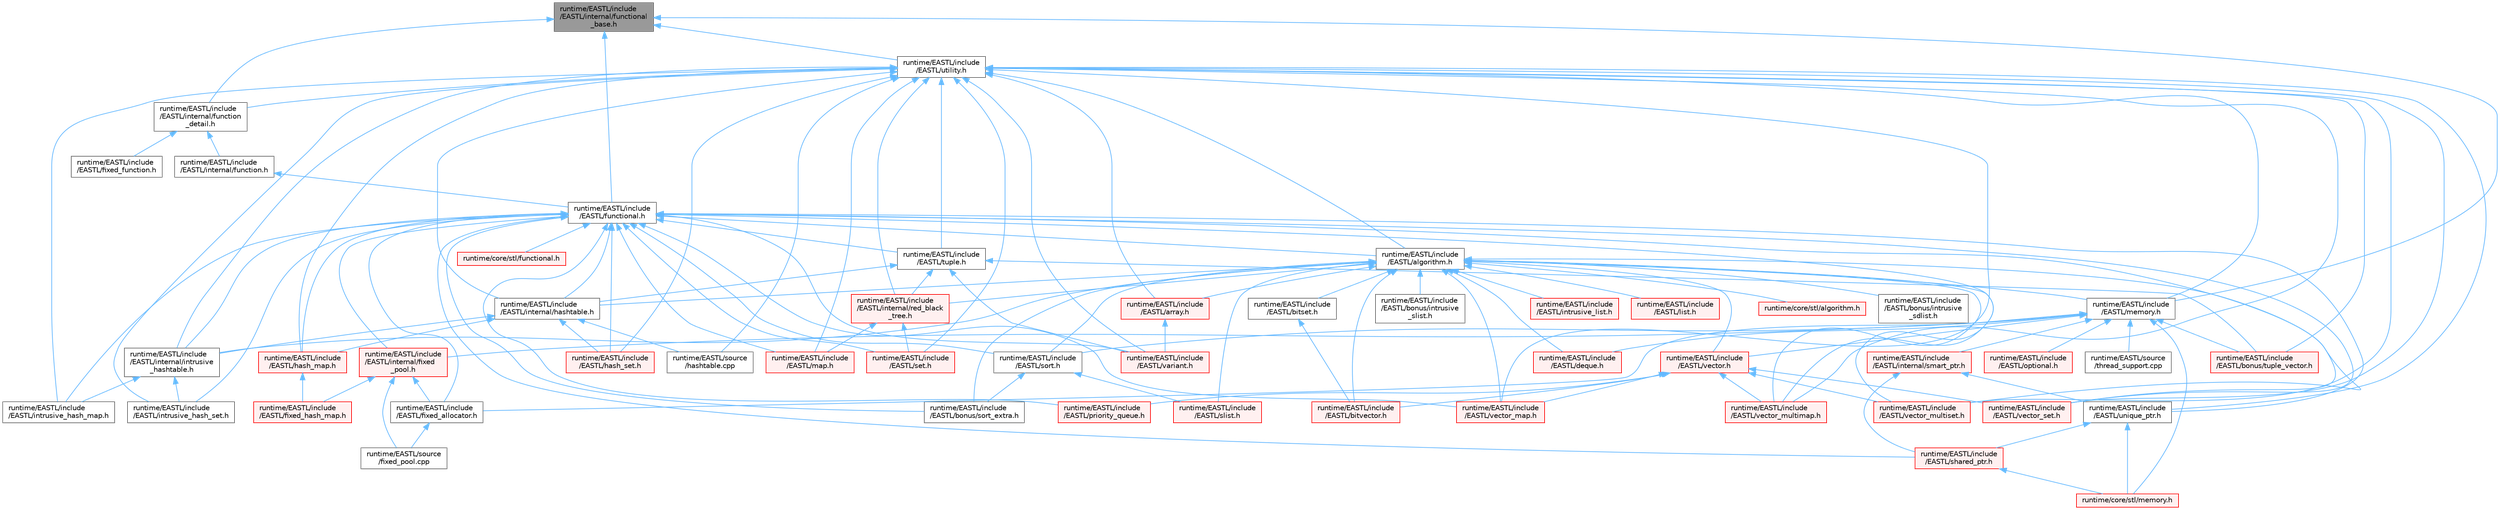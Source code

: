 digraph "runtime/EASTL/include/EASTL/internal/functional_base.h"
{
 // LATEX_PDF_SIZE
  bgcolor="transparent";
  edge [fontname=Helvetica,fontsize=10,labelfontname=Helvetica,labelfontsize=10];
  node [fontname=Helvetica,fontsize=10,shape=box,height=0.2,width=0.4];
  Node1 [id="Node000001",label="runtime/EASTL/include\l/EASTL/internal/functional\l_base.h",height=0.2,width=0.4,color="gray40", fillcolor="grey60", style="filled", fontcolor="black",tooltip=" "];
  Node1 -> Node2 [id="edge1_Node000001_Node000002",dir="back",color="steelblue1",style="solid",tooltip=" "];
  Node2 [id="Node000002",label="runtime/EASTL/include\l/EASTL/functional.h",height=0.2,width=0.4,color="grey40", fillcolor="white", style="filled",URL="$_e_a_s_t_l_2include_2_e_a_s_t_l_2functional_8h.html",tooltip=" "];
  Node2 -> Node3 [id="edge2_Node000002_Node000003",dir="back",color="steelblue1",style="solid",tooltip=" "];
  Node3 [id="Node000003",label="runtime/EASTL/include\l/EASTL/algorithm.h",height=0.2,width=0.4,color="grey40", fillcolor="white", style="filled",URL="$_e_a_s_t_l_2include_2_e_a_s_t_l_2algorithm_8h.html",tooltip=" "];
  Node3 -> Node4 [id="edge3_Node000003_Node000004",dir="back",color="steelblue1",style="solid",tooltip=" "];
  Node4 [id="Node000004",label="runtime/EASTL/include\l/EASTL/array.h",height=0.2,width=0.4,color="red", fillcolor="#FFF0F0", style="filled",URL="$array_8h.html",tooltip=" "];
  Node4 -> Node417 [id="edge4_Node000004_Node000417",dir="back",color="steelblue1",style="solid",tooltip=" "];
  Node417 [id="Node000417",label="runtime/EASTL/include\l/EASTL/variant.h",height=0.2,width=0.4,color="red", fillcolor="#FFF0F0", style="filled",URL="$_e_a_s_t_l_2include_2_e_a_s_t_l_2variant_8h.html",tooltip=" "];
  Node3 -> Node72 [id="edge5_Node000003_Node000072",dir="back",color="steelblue1",style="solid",tooltip=" "];
  Node72 [id="Node000072",label="runtime/EASTL/include\l/EASTL/bitset.h",height=0.2,width=0.4,color="grey40", fillcolor="white", style="filled",URL="$bitset_8h.html",tooltip=" "];
  Node72 -> Node73 [id="edge6_Node000072_Node000073",dir="back",color="steelblue1",style="solid",tooltip=" "];
  Node73 [id="Node000073",label="runtime/EASTL/include\l/EASTL/bitvector.h",height=0.2,width=0.4,color="red", fillcolor="#FFF0F0", style="filled",URL="$bitvector_8h.html",tooltip=" "];
  Node3 -> Node73 [id="edge7_Node000003_Node000073",dir="back",color="steelblue1",style="solid",tooltip=" "];
  Node3 -> Node419 [id="edge8_Node000003_Node000419",dir="back",color="steelblue1",style="solid",tooltip=" "];
  Node419 [id="Node000419",label="runtime/EASTL/include\l/EASTL/bonus/intrusive\l_sdlist.h",height=0.2,width=0.4,color="grey40", fillcolor="white", style="filled",URL="$intrusive__sdlist_8h.html",tooltip=" "];
  Node3 -> Node420 [id="edge9_Node000003_Node000420",dir="back",color="steelblue1",style="solid",tooltip=" "];
  Node420 [id="Node000420",label="runtime/EASTL/include\l/EASTL/bonus/intrusive\l_slist.h",height=0.2,width=0.4,color="grey40", fillcolor="white", style="filled",URL="$intrusive__slist_8h.html",tooltip=" "];
  Node3 -> Node421 [id="edge10_Node000003_Node000421",dir="back",color="steelblue1",style="solid",tooltip=" "];
  Node421 [id="Node000421",label="runtime/EASTL/include\l/EASTL/bonus/sort_extra.h",height=0.2,width=0.4,color="grey40", fillcolor="white", style="filled",URL="$sort__extra_8h.html",tooltip=" "];
  Node3 -> Node422 [id="edge11_Node000003_Node000422",dir="back",color="steelblue1",style="solid",tooltip=" "];
  Node422 [id="Node000422",label="runtime/EASTL/include\l/EASTL/deque.h",height=0.2,width=0.4,color="red", fillcolor="#FFF0F0", style="filled",URL="$_e_a_s_t_l_2include_2_e_a_s_t_l_2deque_8h.html",tooltip=" "];
  Node3 -> Node98 [id="edge12_Node000003_Node000098",dir="back",color="steelblue1",style="solid",tooltip=" "];
  Node98 [id="Node000098",label="runtime/EASTL/include\l/EASTL/internal/hashtable.h",height=0.2,width=0.4,color="grey40", fillcolor="white", style="filled",URL="$hashtable_8h.html",tooltip=" "];
  Node98 -> Node99 [id="edge13_Node000098_Node000099",dir="back",color="steelblue1",style="solid",tooltip=" "];
  Node99 [id="Node000099",label="runtime/EASTL/include\l/EASTL/hash_map.h",height=0.2,width=0.4,color="red", fillcolor="#FFF0F0", style="filled",URL="$hash__map_8h.html",tooltip=" "];
  Node99 -> Node100 [id="edge14_Node000099_Node000100",dir="back",color="steelblue1",style="solid",tooltip=" "];
  Node100 [id="Node000100",label="runtime/EASTL/include\l/EASTL/fixed_hash_map.h",height=0.2,width=0.4,color="red", fillcolor="#FFF0F0", style="filled",URL="$fixed__hash__map_8h.html",tooltip=" "];
  Node98 -> Node105 [id="edge15_Node000098_Node000105",dir="back",color="steelblue1",style="solid",tooltip=" "];
  Node105 [id="Node000105",label="runtime/EASTL/include\l/EASTL/hash_set.h",height=0.2,width=0.4,color="red", fillcolor="#FFF0F0", style="filled",URL="$hash__set_8h.html",tooltip=" "];
  Node98 -> Node108 [id="edge16_Node000098_Node000108",dir="back",color="steelblue1",style="solid",tooltip=" "];
  Node108 [id="Node000108",label="runtime/EASTL/include\l/EASTL/internal/intrusive\l_hashtable.h",height=0.2,width=0.4,color="grey40", fillcolor="white", style="filled",URL="$intrusive__hashtable_8h.html",tooltip=" "];
  Node108 -> Node109 [id="edge17_Node000108_Node000109",dir="back",color="steelblue1",style="solid",tooltip=" "];
  Node109 [id="Node000109",label="runtime/EASTL/include\l/EASTL/intrusive_hash_map.h",height=0.2,width=0.4,color="grey40", fillcolor="white", style="filled",URL="$intrusive__hash__map_8h.html",tooltip=" "];
  Node108 -> Node110 [id="edge18_Node000108_Node000110",dir="back",color="steelblue1",style="solid",tooltip=" "];
  Node110 [id="Node000110",label="runtime/EASTL/include\l/EASTL/intrusive_hash_set.h",height=0.2,width=0.4,color="grey40", fillcolor="white", style="filled",URL="$intrusive__hash__set_8h.html",tooltip=" "];
  Node98 -> Node111 [id="edge19_Node000098_Node000111",dir="back",color="steelblue1",style="solid",tooltip=" "];
  Node111 [id="Node000111",label="runtime/EASTL/source\l/hashtable.cpp",height=0.2,width=0.4,color="grey40", fillcolor="white", style="filled",URL="$hashtable_8cpp.html",tooltip=" "];
  Node3 -> Node108 [id="edge20_Node000003_Node000108",dir="back",color="steelblue1",style="solid",tooltip=" "];
  Node3 -> Node426 [id="edge21_Node000003_Node000426",dir="back",color="steelblue1",style="solid",tooltip=" "];
  Node426 [id="Node000426",label="runtime/EASTL/include\l/EASTL/internal/red_black\l_tree.h",height=0.2,width=0.4,color="red", fillcolor="#FFF0F0", style="filled",URL="$red__black__tree_8h.html",tooltip=" "];
  Node426 -> Node427 [id="edge22_Node000426_Node000427",dir="back",color="steelblue1",style="solid",tooltip=" "];
  Node427 [id="Node000427",label="runtime/EASTL/include\l/EASTL/map.h",height=0.2,width=0.4,color="red", fillcolor="#FFF0F0", style="filled",URL="$_e_a_s_t_l_2include_2_e_a_s_t_l_2map_8h.html",tooltip=" "];
  Node426 -> Node431 [id="edge23_Node000426_Node000431",dir="back",color="steelblue1",style="solid",tooltip=" "];
  Node431 [id="Node000431",label="runtime/EASTL/include\l/EASTL/set.h",height=0.2,width=0.4,color="red", fillcolor="#FFF0F0", style="filled",URL="$set_8h.html",tooltip=" "];
  Node3 -> Node434 [id="edge24_Node000003_Node000434",dir="back",color="steelblue1",style="solid",tooltip=" "];
  Node434 [id="Node000434",label="runtime/EASTL/include\l/EASTL/intrusive_list.h",height=0.2,width=0.4,color="red", fillcolor="#FFF0F0", style="filled",URL="$intrusive__list_8h.html",tooltip=" "];
  Node3 -> Node436 [id="edge25_Node000003_Node000436",dir="back",color="steelblue1",style="solid",tooltip=" "];
  Node436 [id="Node000436",label="runtime/EASTL/include\l/EASTL/list.h",height=0.2,width=0.4,color="red", fillcolor="#FFF0F0", style="filled",URL="$_e_a_s_t_l_2include_2_e_a_s_t_l_2list_8h.html",tooltip=" "];
  Node3 -> Node439 [id="edge26_Node000003_Node000439",dir="back",color="steelblue1",style="solid",tooltip=" "];
  Node439 [id="Node000439",label="runtime/EASTL/include\l/EASTL/memory.h",height=0.2,width=0.4,color="grey40", fillcolor="white", style="filled",URL="$_e_a_s_t_l_2include_2_e_a_s_t_l_2memory_8h.html",tooltip=" "];
  Node439 -> Node440 [id="edge27_Node000439_Node000440",dir="back",color="steelblue1",style="solid",tooltip=" "];
  Node440 [id="Node000440",label="runtime/EASTL/include\l/EASTL/bonus/tuple_vector.h",height=0.2,width=0.4,color="red", fillcolor="#FFF0F0", style="filled",URL="$tuple__vector_8h.html",tooltip=" "];
  Node439 -> Node422 [id="edge28_Node000439_Node000422",dir="back",color="steelblue1",style="solid",tooltip=" "];
  Node439 -> Node442 [id="edge29_Node000439_Node000442",dir="back",color="steelblue1",style="solid",tooltip=" "];
  Node442 [id="Node000442",label="runtime/EASTL/include\l/EASTL/fixed_allocator.h",height=0.2,width=0.4,color="grey40", fillcolor="white", style="filled",URL="$fixed__allocator_8h.html",tooltip=" "];
  Node442 -> Node443 [id="edge30_Node000442_Node000443",dir="back",color="steelblue1",style="solid",tooltip=" "];
  Node443 [id="Node000443",label="runtime/EASTL/source\l/fixed_pool.cpp",height=0.2,width=0.4,color="grey40", fillcolor="white", style="filled",URL="$fixed__pool_8cpp.html",tooltip=" "];
  Node439 -> Node444 [id="edge31_Node000439_Node000444",dir="back",color="steelblue1",style="solid",tooltip=" "];
  Node444 [id="Node000444",label="runtime/EASTL/include\l/EASTL/internal/fixed\l_pool.h",height=0.2,width=0.4,color="red", fillcolor="#FFF0F0", style="filled",URL="$fixed__pool_8h.html",tooltip=" "];
  Node444 -> Node442 [id="edge32_Node000444_Node000442",dir="back",color="steelblue1",style="solid",tooltip=" "];
  Node444 -> Node100 [id="edge33_Node000444_Node000100",dir="back",color="steelblue1",style="solid",tooltip=" "];
  Node444 -> Node443 [id="edge34_Node000444_Node000443",dir="back",color="steelblue1",style="solid",tooltip=" "];
  Node439 -> Node449 [id="edge35_Node000439_Node000449",dir="back",color="steelblue1",style="solid",tooltip=" "];
  Node449 [id="Node000449",label="runtime/EASTL/include\l/EASTL/internal/smart_ptr.h",height=0.2,width=0.4,color="red", fillcolor="#FFF0F0", style="filled",URL="$smart__ptr_8h.html",tooltip=" "];
  Node449 -> Node93 [id="edge36_Node000449_Node000093",dir="back",color="steelblue1",style="solid",tooltip=" "];
  Node93 [id="Node000093",label="runtime/EASTL/include\l/EASTL/shared_ptr.h",height=0.2,width=0.4,color="red", fillcolor="#FFF0F0", style="filled",URL="$shared__ptr_8h.html",tooltip=" "];
  Node93 -> Node6 [id="edge37_Node000093_Node000006",dir="back",color="steelblue1",style="solid",tooltip=" "];
  Node6 [id="Node000006",label="runtime/core/stl/memory.h",height=0.2,width=0.4,color="red", fillcolor="#FFF0F0", style="filled",URL="$core_2stl_2memory_8h.html",tooltip=" "];
  Node449 -> Node455 [id="edge38_Node000449_Node000455",dir="back",color="steelblue1",style="solid",tooltip=" "];
  Node455 [id="Node000455",label="runtime/EASTL/include\l/EASTL/unique_ptr.h",height=0.2,width=0.4,color="grey40", fillcolor="white", style="filled",URL="$unique__ptr_8h.html",tooltip=" "];
  Node455 -> Node93 [id="edge39_Node000455_Node000093",dir="back",color="steelblue1",style="solid",tooltip=" "];
  Node455 -> Node6 [id="edge40_Node000455_Node000006",dir="back",color="steelblue1",style="solid",tooltip=" "];
  Node439 -> Node456 [id="edge41_Node000439_Node000456",dir="back",color="steelblue1",style="solid",tooltip=" "];
  Node456 [id="Node000456",label="runtime/EASTL/include\l/EASTL/optional.h",height=0.2,width=0.4,color="red", fillcolor="#FFF0F0", style="filled",URL="$_e_a_s_t_l_2include_2_e_a_s_t_l_2optional_8h.html",tooltip=" "];
  Node439 -> Node459 [id="edge42_Node000439_Node000459",dir="back",color="steelblue1",style="solid",tooltip=" "];
  Node459 [id="Node000459",label="runtime/EASTL/include\l/EASTL/sort.h",height=0.2,width=0.4,color="grey40", fillcolor="white", style="filled",URL="$sort_8h.html",tooltip=" "];
  Node459 -> Node421 [id="edge43_Node000459_Node000421",dir="back",color="steelblue1",style="solid",tooltip=" "];
  Node459 -> Node460 [id="edge44_Node000459_Node000460",dir="back",color="steelblue1",style="solid",tooltip=" "];
  Node460 [id="Node000460",label="runtime/EASTL/include\l/EASTL/slist.h",height=0.2,width=0.4,color="red", fillcolor="#FFF0F0", style="filled",URL="$slist_8h.html",tooltip=" "];
  Node439 -> Node461 [id="edge45_Node000439_Node000461",dir="back",color="steelblue1",style="solid",tooltip=" "];
  Node461 [id="Node000461",label="runtime/EASTL/include\l/EASTL/vector.h",height=0.2,width=0.4,color="red", fillcolor="#FFF0F0", style="filled",URL="$_e_a_s_t_l_2include_2_e_a_s_t_l_2vector_8h.html",tooltip=" "];
  Node461 -> Node73 [id="edge46_Node000461_Node000073",dir="back",color="steelblue1",style="solid",tooltip=" "];
  Node461 -> Node463 [id="edge47_Node000461_Node000463",dir="back",color="steelblue1",style="solid",tooltip=" "];
  Node463 [id="Node000463",label="runtime/EASTL/include\l/EASTL/priority_queue.h",height=0.2,width=0.4,color="red", fillcolor="#FFF0F0", style="filled",URL="$_e_a_s_t_l_2include_2_e_a_s_t_l_2priority__queue_8h.html",tooltip=" "];
  Node461 -> Node467 [id="edge48_Node000461_Node000467",dir="back",color="steelblue1",style="solid",tooltip=" "];
  Node467 [id="Node000467",label="runtime/EASTL/include\l/EASTL/vector_map.h",height=0.2,width=0.4,color="red", fillcolor="#FFF0F0", style="filled",URL="$_e_a_s_t_l_2include_2_e_a_s_t_l_2vector__map_8h.html",tooltip=" "];
  Node461 -> Node469 [id="edge49_Node000461_Node000469",dir="back",color="steelblue1",style="solid",tooltip=" "];
  Node469 [id="Node000469",label="runtime/EASTL/include\l/EASTL/vector_multimap.h",height=0.2,width=0.4,color="red", fillcolor="#FFF0F0", style="filled",URL="$vector__multimap_8h.html",tooltip=" "];
  Node461 -> Node470 [id="edge50_Node000461_Node000470",dir="back",color="steelblue1",style="solid",tooltip=" "];
  Node470 [id="Node000470",label="runtime/EASTL/include\l/EASTL/vector_multiset.h",height=0.2,width=0.4,color="red", fillcolor="#FFF0F0", style="filled",URL="$vector__multiset_8h.html",tooltip=" "];
  Node461 -> Node471 [id="edge51_Node000461_Node000471",dir="back",color="steelblue1",style="solid",tooltip=" "];
  Node471 [id="Node000471",label="runtime/EASTL/include\l/EASTL/vector_set.h",height=0.2,width=0.4,color="red", fillcolor="#FFF0F0", style="filled",URL="$vector__set_8h.html",tooltip=" "];
  Node439 -> Node473 [id="edge52_Node000439_Node000473",dir="back",color="steelblue1",style="solid",tooltip=" "];
  Node473 [id="Node000473",label="runtime/EASTL/source\l/thread_support.cpp",height=0.2,width=0.4,color="grey40", fillcolor="white", style="filled",URL="$thread__support_8cpp.html",tooltip=" "];
  Node439 -> Node6 [id="edge53_Node000439_Node000006",dir="back",color="steelblue1",style="solid",tooltip=" "];
  Node3 -> Node460 [id="edge54_Node000003_Node000460",dir="back",color="steelblue1",style="solid",tooltip=" "];
  Node3 -> Node459 [id="edge55_Node000003_Node000459",dir="back",color="steelblue1",style="solid",tooltip=" "];
  Node3 -> Node461 [id="edge56_Node000003_Node000461",dir="back",color="steelblue1",style="solid",tooltip=" "];
  Node3 -> Node467 [id="edge57_Node000003_Node000467",dir="back",color="steelblue1",style="solid",tooltip=" "];
  Node3 -> Node469 [id="edge58_Node000003_Node000469",dir="back",color="steelblue1",style="solid",tooltip=" "];
  Node3 -> Node470 [id="edge59_Node000003_Node000470",dir="back",color="steelblue1",style="solid",tooltip=" "];
  Node3 -> Node471 [id="edge60_Node000003_Node000471",dir="back",color="steelblue1",style="solid",tooltip=" "];
  Node3 -> Node474 [id="edge61_Node000003_Node000474",dir="back",color="steelblue1",style="solid",tooltip=" "];
  Node474 [id="Node000474",label="runtime/core/stl/algorithm.h",height=0.2,width=0.4,color="red", fillcolor="#FFF0F0", style="filled",URL="$core_2stl_2algorithm_8h.html",tooltip=" "];
  Node2 -> Node421 [id="edge62_Node000002_Node000421",dir="back",color="steelblue1",style="solid",tooltip=" "];
  Node2 -> Node442 [id="edge63_Node000002_Node000442",dir="back",color="steelblue1",style="solid",tooltip=" "];
  Node2 -> Node99 [id="edge64_Node000002_Node000099",dir="back",color="steelblue1",style="solid",tooltip=" "];
  Node2 -> Node105 [id="edge65_Node000002_Node000105",dir="back",color="steelblue1",style="solid",tooltip=" "];
  Node2 -> Node444 [id="edge66_Node000002_Node000444",dir="back",color="steelblue1",style="solid",tooltip=" "];
  Node2 -> Node98 [id="edge67_Node000002_Node000098",dir="back",color="steelblue1",style="solid",tooltip=" "];
  Node2 -> Node108 [id="edge68_Node000002_Node000108",dir="back",color="steelblue1",style="solid",tooltip=" "];
  Node2 -> Node109 [id="edge69_Node000002_Node000109",dir="back",color="steelblue1",style="solid",tooltip=" "];
  Node2 -> Node110 [id="edge70_Node000002_Node000110",dir="back",color="steelblue1",style="solid",tooltip=" "];
  Node2 -> Node427 [id="edge71_Node000002_Node000427",dir="back",color="steelblue1",style="solid",tooltip=" "];
  Node2 -> Node463 [id="edge72_Node000002_Node000463",dir="back",color="steelblue1",style="solid",tooltip=" "];
  Node2 -> Node431 [id="edge73_Node000002_Node000431",dir="back",color="steelblue1",style="solid",tooltip=" "];
  Node2 -> Node93 [id="edge74_Node000002_Node000093",dir="back",color="steelblue1",style="solid",tooltip=" "];
  Node2 -> Node459 [id="edge75_Node000002_Node000459",dir="back",color="steelblue1",style="solid",tooltip=" "];
  Node2 -> Node475 [id="edge76_Node000002_Node000475",dir="back",color="steelblue1",style="solid",tooltip=" "];
  Node475 [id="Node000475",label="runtime/EASTL/include\l/EASTL/tuple.h",height=0.2,width=0.4,color="grey40", fillcolor="white", style="filled",URL="$tuple_8h.html",tooltip=" "];
  Node475 -> Node440 [id="edge77_Node000475_Node000440",dir="back",color="steelblue1",style="solid",tooltip=" "];
  Node475 -> Node98 [id="edge78_Node000475_Node000098",dir="back",color="steelblue1",style="solid",tooltip=" "];
  Node475 -> Node426 [id="edge79_Node000475_Node000426",dir="back",color="steelblue1",style="solid",tooltip=" "];
  Node475 -> Node417 [id="edge80_Node000475_Node000417",dir="back",color="steelblue1",style="solid",tooltip=" "];
  Node2 -> Node455 [id="edge81_Node000002_Node000455",dir="back",color="steelblue1",style="solid",tooltip=" "];
  Node2 -> Node417 [id="edge82_Node000002_Node000417",dir="back",color="steelblue1",style="solid",tooltip=" "];
  Node2 -> Node467 [id="edge83_Node000002_Node000467",dir="back",color="steelblue1",style="solid",tooltip=" "];
  Node2 -> Node469 [id="edge84_Node000002_Node000469",dir="back",color="steelblue1",style="solid",tooltip=" "];
  Node2 -> Node470 [id="edge85_Node000002_Node000470",dir="back",color="steelblue1",style="solid",tooltip=" "];
  Node2 -> Node471 [id="edge86_Node000002_Node000471",dir="back",color="steelblue1",style="solid",tooltip=" "];
  Node2 -> Node476 [id="edge87_Node000002_Node000476",dir="back",color="steelblue1",style="solid",tooltip=" "];
  Node476 [id="Node000476",label="runtime/core/stl/functional.h",height=0.2,width=0.4,color="red", fillcolor="#FFF0F0", style="filled",URL="$core_2stl_2functional_8h.html",tooltip=" "];
  Node1 -> Node478 [id="edge88_Node000001_Node000478",dir="back",color="steelblue1",style="solid",tooltip=" "];
  Node478 [id="Node000478",label="runtime/EASTL/include\l/EASTL/internal/function\l_detail.h",height=0.2,width=0.4,color="grey40", fillcolor="white", style="filled",URL="$function__detail_8h.html",tooltip=" "];
  Node478 -> Node479 [id="edge89_Node000478_Node000479",dir="back",color="steelblue1",style="solid",tooltip=" "];
  Node479 [id="Node000479",label="runtime/EASTL/include\l/EASTL/fixed_function.h",height=0.2,width=0.4,color="grey40", fillcolor="white", style="filled",URL="$fixed__function_8h.html",tooltip=" "];
  Node478 -> Node480 [id="edge90_Node000478_Node000480",dir="back",color="steelblue1",style="solid",tooltip=" "];
  Node480 [id="Node000480",label="runtime/EASTL/include\l/EASTL/internal/function.h",height=0.2,width=0.4,color="grey40", fillcolor="white", style="filled",URL="$_e_a_s_t_l_2include_2_e_a_s_t_l_2internal_2function_8h.html",tooltip=" "];
  Node480 -> Node2 [id="edge91_Node000480_Node000002",dir="back",color="steelblue1",style="solid",tooltip=" "];
  Node1 -> Node439 [id="edge92_Node000001_Node000439",dir="back",color="steelblue1",style="solid",tooltip=" "];
  Node1 -> Node481 [id="edge93_Node000001_Node000481",dir="back",color="steelblue1",style="solid",tooltip=" "];
  Node481 [id="Node000481",label="runtime/EASTL/include\l/EASTL/utility.h",height=0.2,width=0.4,color="grey40", fillcolor="white", style="filled",URL="$_e_a_s_t_l_2include_2_e_a_s_t_l_2utility_8h.html",tooltip=" "];
  Node481 -> Node3 [id="edge94_Node000481_Node000003",dir="back",color="steelblue1",style="solid",tooltip=" "];
  Node481 -> Node4 [id="edge95_Node000481_Node000004",dir="back",color="steelblue1",style="solid",tooltip=" "];
  Node481 -> Node440 [id="edge96_Node000481_Node000440",dir="back",color="steelblue1",style="solid",tooltip=" "];
  Node481 -> Node99 [id="edge97_Node000481_Node000099",dir="back",color="steelblue1",style="solid",tooltip=" "];
  Node481 -> Node105 [id="edge98_Node000481_Node000105",dir="back",color="steelblue1",style="solid",tooltip=" "];
  Node481 -> Node478 [id="edge99_Node000481_Node000478",dir="back",color="steelblue1",style="solid",tooltip=" "];
  Node481 -> Node98 [id="edge100_Node000481_Node000098",dir="back",color="steelblue1",style="solid",tooltip=" "];
  Node481 -> Node108 [id="edge101_Node000481_Node000108",dir="back",color="steelblue1",style="solid",tooltip=" "];
  Node481 -> Node426 [id="edge102_Node000481_Node000426",dir="back",color="steelblue1",style="solid",tooltip=" "];
  Node481 -> Node109 [id="edge103_Node000481_Node000109",dir="back",color="steelblue1",style="solid",tooltip=" "];
  Node481 -> Node110 [id="edge104_Node000481_Node000110",dir="back",color="steelblue1",style="solid",tooltip=" "];
  Node481 -> Node427 [id="edge105_Node000481_Node000427",dir="back",color="steelblue1",style="solid",tooltip=" "];
  Node481 -> Node439 [id="edge106_Node000481_Node000439",dir="back",color="steelblue1",style="solid",tooltip=" "];
  Node481 -> Node431 [id="edge107_Node000481_Node000431",dir="back",color="steelblue1",style="solid",tooltip=" "];
  Node481 -> Node475 [id="edge108_Node000481_Node000475",dir="back",color="steelblue1",style="solid",tooltip=" "];
  Node481 -> Node455 [id="edge109_Node000481_Node000455",dir="back",color="steelblue1",style="solid",tooltip=" "];
  Node481 -> Node417 [id="edge110_Node000481_Node000417",dir="back",color="steelblue1",style="solid",tooltip=" "];
  Node481 -> Node467 [id="edge111_Node000481_Node000467",dir="back",color="steelblue1",style="solid",tooltip=" "];
  Node481 -> Node469 [id="edge112_Node000481_Node000469",dir="back",color="steelblue1",style="solid",tooltip=" "];
  Node481 -> Node470 [id="edge113_Node000481_Node000470",dir="back",color="steelblue1",style="solid",tooltip=" "];
  Node481 -> Node471 [id="edge114_Node000481_Node000471",dir="back",color="steelblue1",style="solid",tooltip=" "];
  Node481 -> Node111 [id="edge115_Node000481_Node000111",dir="back",color="steelblue1",style="solid",tooltip=" "];
}
